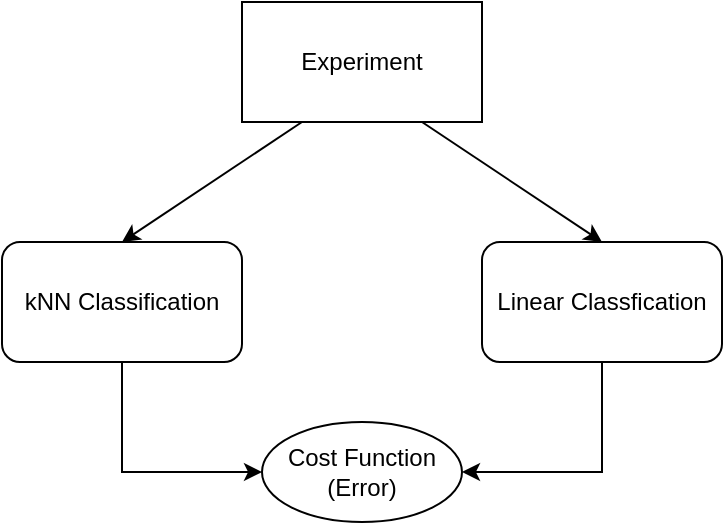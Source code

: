 <mxfile version="12.1.3" type="device" pages="1"><diagram id="hSTY3SeITfULk-8yg5jR" name="Page-1"><mxGraphModel dx="1024" dy="578" grid="1" gridSize="10" guides="1" tooltips="1" connect="1" arrows="1" fold="1" page="1" pageScale="1" pageWidth="827" pageHeight="1169" math="0" shadow="0"><root><mxCell id="0"/><mxCell id="1" parent="0"/><mxCell id="ZjaDmHZ-LC80-zlForjI-1" value="&lt;div&gt;Experiment&lt;/div&gt;" style="rounded=0;whiteSpace=wrap;html=1;" vertex="1" parent="1"><mxGeometry x="320" y="60" width="120" height="60" as="geometry"/></mxCell><mxCell id="ZjaDmHZ-LC80-zlForjI-10" style="edgeStyle=orthogonalEdgeStyle;rounded=0;orthogonalLoop=1;jettySize=auto;html=1;exitX=0.5;exitY=1;exitDx=0;exitDy=0;entryX=1;entryY=0.5;entryDx=0;entryDy=0;" edge="1" parent="1" source="ZjaDmHZ-LC80-zlForjI-3" target="ZjaDmHZ-LC80-zlForjI-5"><mxGeometry relative="1" as="geometry"/></mxCell><mxCell id="ZjaDmHZ-LC80-zlForjI-3" value="Linear Classfication" style="rounded=1;whiteSpace=wrap;html=1;" vertex="1" parent="1"><mxGeometry x="440" y="180" width="120" height="60" as="geometry"/></mxCell><mxCell id="ZjaDmHZ-LC80-zlForjI-9" style="edgeStyle=orthogonalEdgeStyle;rounded=0;orthogonalLoop=1;jettySize=auto;html=1;exitX=0.5;exitY=1;exitDx=0;exitDy=0;entryX=0;entryY=0.5;entryDx=0;entryDy=0;" edge="1" parent="1" source="ZjaDmHZ-LC80-zlForjI-4" target="ZjaDmHZ-LC80-zlForjI-5"><mxGeometry relative="1" as="geometry"/></mxCell><mxCell id="ZjaDmHZ-LC80-zlForjI-4" value="kNN Classification" style="rounded=1;whiteSpace=wrap;html=1;" vertex="1" parent="1"><mxGeometry x="200" y="180" width="120" height="60" as="geometry"/></mxCell><mxCell id="ZjaDmHZ-LC80-zlForjI-5" value="Cost Function (Error)" style="ellipse;whiteSpace=wrap;html=1;" vertex="1" parent="1"><mxGeometry x="330" y="270" width="100" height="50" as="geometry"/></mxCell><mxCell id="ZjaDmHZ-LC80-zlForjI-6" value="" style="endArrow=classic;html=1;exitX=0.25;exitY=1;exitDx=0;exitDy=0;entryX=0.5;entryY=0;entryDx=0;entryDy=0;" edge="1" parent="1" source="ZjaDmHZ-LC80-zlForjI-1" target="ZjaDmHZ-LC80-zlForjI-4"><mxGeometry width="50" height="50" relative="1" as="geometry"><mxPoint x="200" y="430" as="sourcePoint"/><mxPoint x="250" y="380" as="targetPoint"/></mxGeometry></mxCell><mxCell id="ZjaDmHZ-LC80-zlForjI-8" value="" style="endArrow=classic;html=1;exitX=0.75;exitY=1;exitDx=0;exitDy=0;entryX=0.5;entryY=0;entryDx=0;entryDy=0;" edge="1" parent="1" source="ZjaDmHZ-LC80-zlForjI-1" target="ZjaDmHZ-LC80-zlForjI-3"><mxGeometry width="50" height="50" relative="1" as="geometry"><mxPoint x="200" y="430" as="sourcePoint"/><mxPoint x="250" y="380" as="targetPoint"/></mxGeometry></mxCell></root></mxGraphModel></diagram></mxfile>
